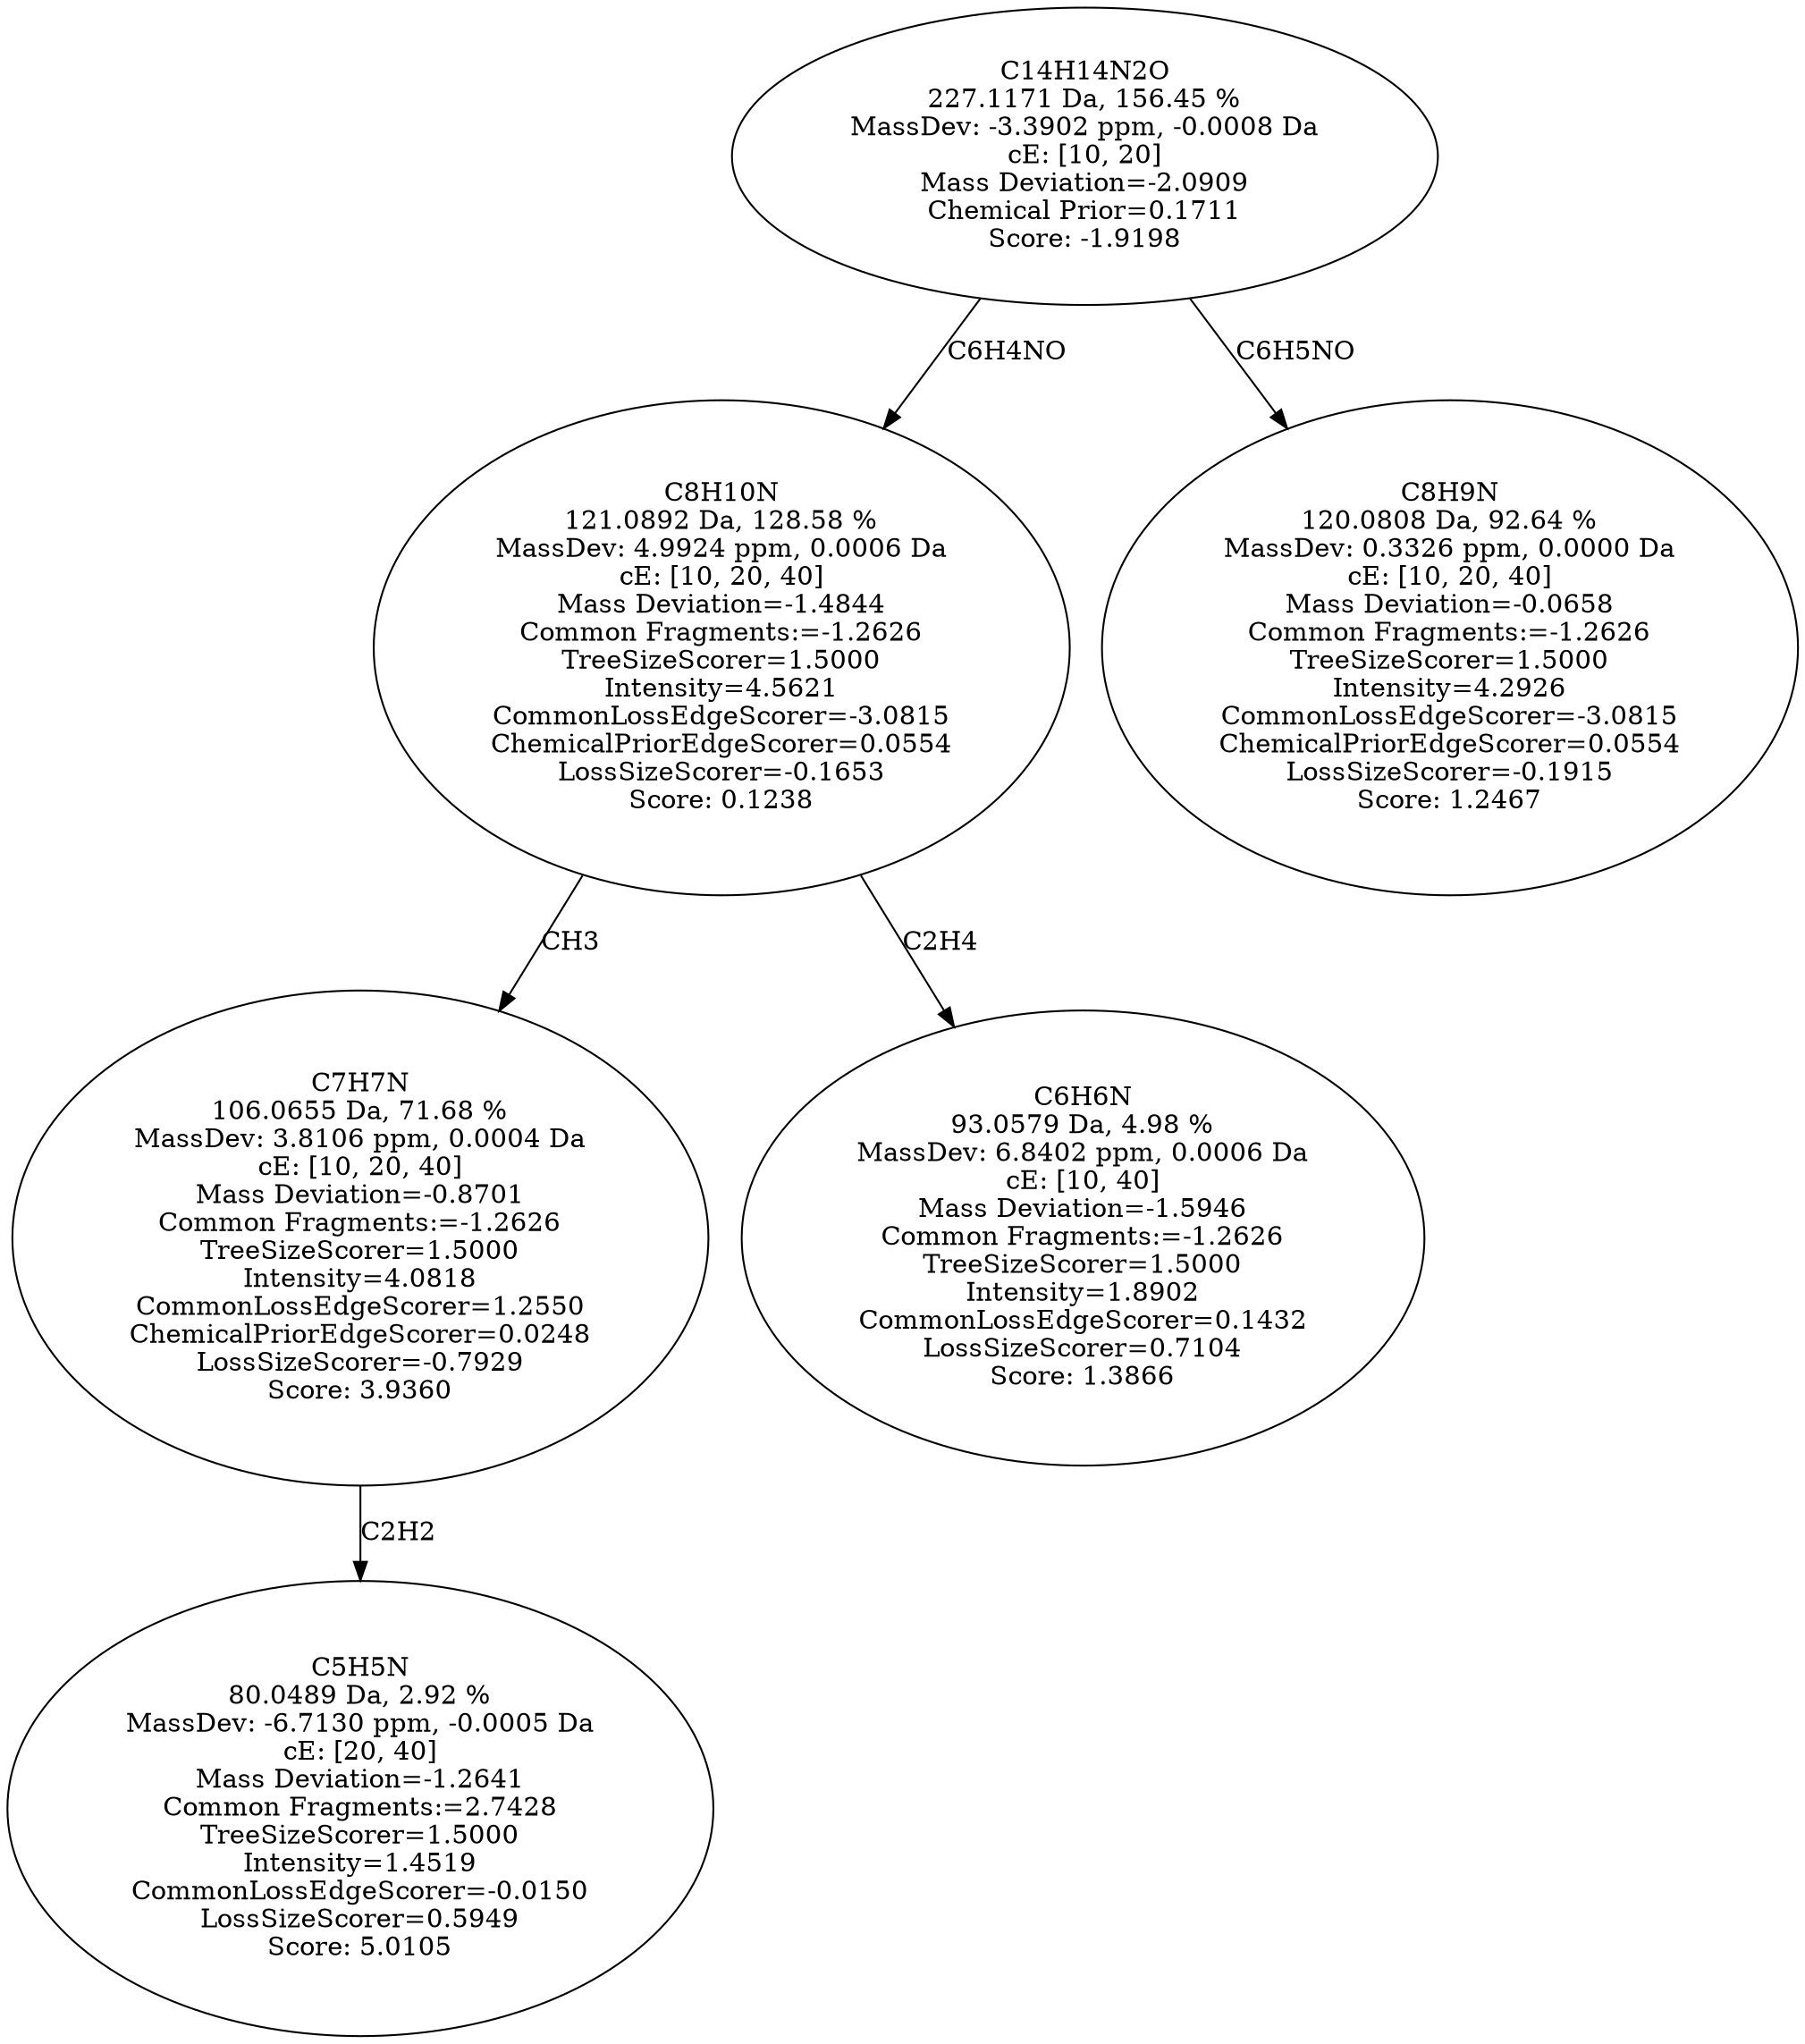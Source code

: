 strict digraph {
v1 [label="C5H5N\n80.0489 Da, 2.92 %\nMassDev: -6.7130 ppm, -0.0005 Da\ncE: [20, 40]\nMass Deviation=-1.2641\nCommon Fragments:=2.7428\nTreeSizeScorer=1.5000\nIntensity=1.4519\nCommonLossEdgeScorer=-0.0150\nLossSizeScorer=0.5949\nScore: 5.0105"];
v2 [label="C7H7N\n106.0655 Da, 71.68 %\nMassDev: 3.8106 ppm, 0.0004 Da\ncE: [10, 20, 40]\nMass Deviation=-0.8701\nCommon Fragments:=-1.2626\nTreeSizeScorer=1.5000\nIntensity=4.0818\nCommonLossEdgeScorer=1.2550\nChemicalPriorEdgeScorer=0.0248\nLossSizeScorer=-0.7929\nScore: 3.9360"];
v3 [label="C6H6N\n93.0579 Da, 4.98 %\nMassDev: 6.8402 ppm, 0.0006 Da\ncE: [10, 40]\nMass Deviation=-1.5946\nCommon Fragments:=-1.2626\nTreeSizeScorer=1.5000\nIntensity=1.8902\nCommonLossEdgeScorer=0.1432\nLossSizeScorer=0.7104\nScore: 1.3866"];
v4 [label="C8H10N\n121.0892 Da, 128.58 %\nMassDev: 4.9924 ppm, 0.0006 Da\ncE: [10, 20, 40]\nMass Deviation=-1.4844\nCommon Fragments:=-1.2626\nTreeSizeScorer=1.5000\nIntensity=4.5621\nCommonLossEdgeScorer=-3.0815\nChemicalPriorEdgeScorer=0.0554\nLossSizeScorer=-0.1653\nScore: 0.1238"];
v5 [label="C8H9N\n120.0808 Da, 92.64 %\nMassDev: 0.3326 ppm, 0.0000 Da\ncE: [10, 20, 40]\nMass Deviation=-0.0658\nCommon Fragments:=-1.2626\nTreeSizeScorer=1.5000\nIntensity=4.2926\nCommonLossEdgeScorer=-3.0815\nChemicalPriorEdgeScorer=0.0554\nLossSizeScorer=-0.1915\nScore: 1.2467"];
v6 [label="C14H14N2O\n227.1171 Da, 156.45 %\nMassDev: -3.3902 ppm, -0.0008 Da\ncE: [10, 20]\nMass Deviation=-2.0909\nChemical Prior=0.1711\nScore: -1.9198"];
v2 -> v1 [label="C2H2"];
v4 -> v2 [label="CH3"];
v4 -> v3 [label="C2H4"];
v6 -> v4 [label="C6H4NO"];
v6 -> v5 [label="C6H5NO"];
}
